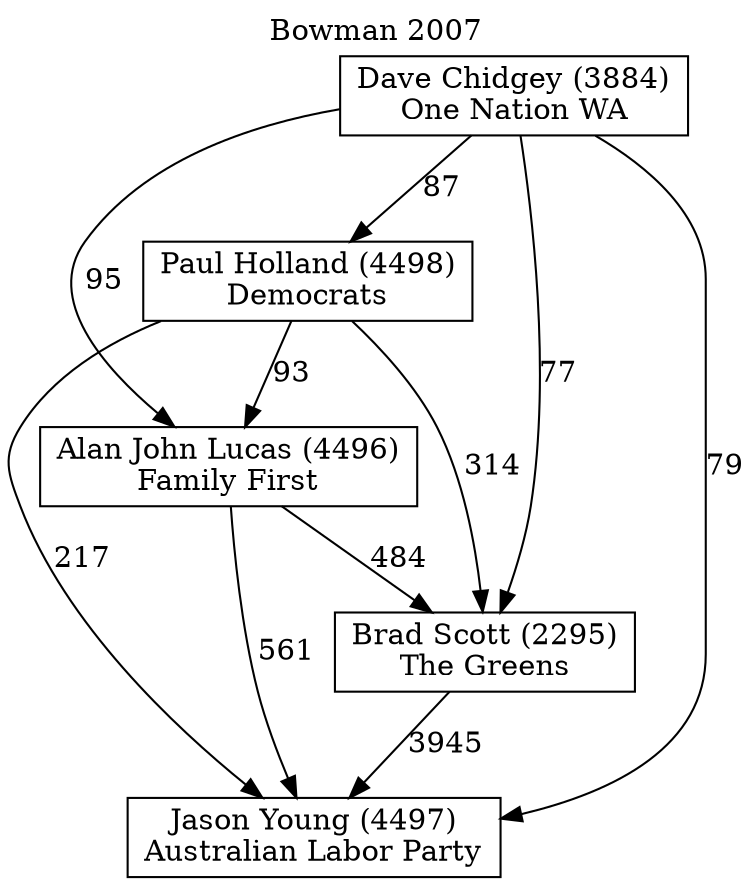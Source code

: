 // House preference flow
digraph "Jason Young (4497)_Bowman_2007" {
	graph [label="Bowman 2007" labelloc=t mclimit=10]
	node [shape=box]
	"Alan John Lucas (4496)" [label="Alan John Lucas (4496)
Family First"]
	"Brad Scott (2295)" [label="Brad Scott (2295)
The Greens"]
	"Dave Chidgey (3884)" [label="Dave Chidgey (3884)
One Nation WA"]
	"Jason Young (4497)" [label="Jason Young (4497)
Australian Labor Party"]
	"Paul Holland (4498)" [label="Paul Holland (4498)
Democrats"]
	"Alan John Lucas (4496)" -> "Brad Scott (2295)" [label=484]
	"Alan John Lucas (4496)" -> "Jason Young (4497)" [label=561]
	"Brad Scott (2295)" -> "Jason Young (4497)" [label=3945]
	"Dave Chidgey (3884)" -> "Alan John Lucas (4496)" [label=95]
	"Dave Chidgey (3884)" -> "Brad Scott (2295)" [label=77]
	"Dave Chidgey (3884)" -> "Jason Young (4497)" [label=79]
	"Dave Chidgey (3884)" -> "Paul Holland (4498)" [label=87]
	"Paul Holland (4498)" -> "Alan John Lucas (4496)" [label=93]
	"Paul Holland (4498)" -> "Brad Scott (2295)" [label=314]
	"Paul Holland (4498)" -> "Jason Young (4497)" [label=217]
}
